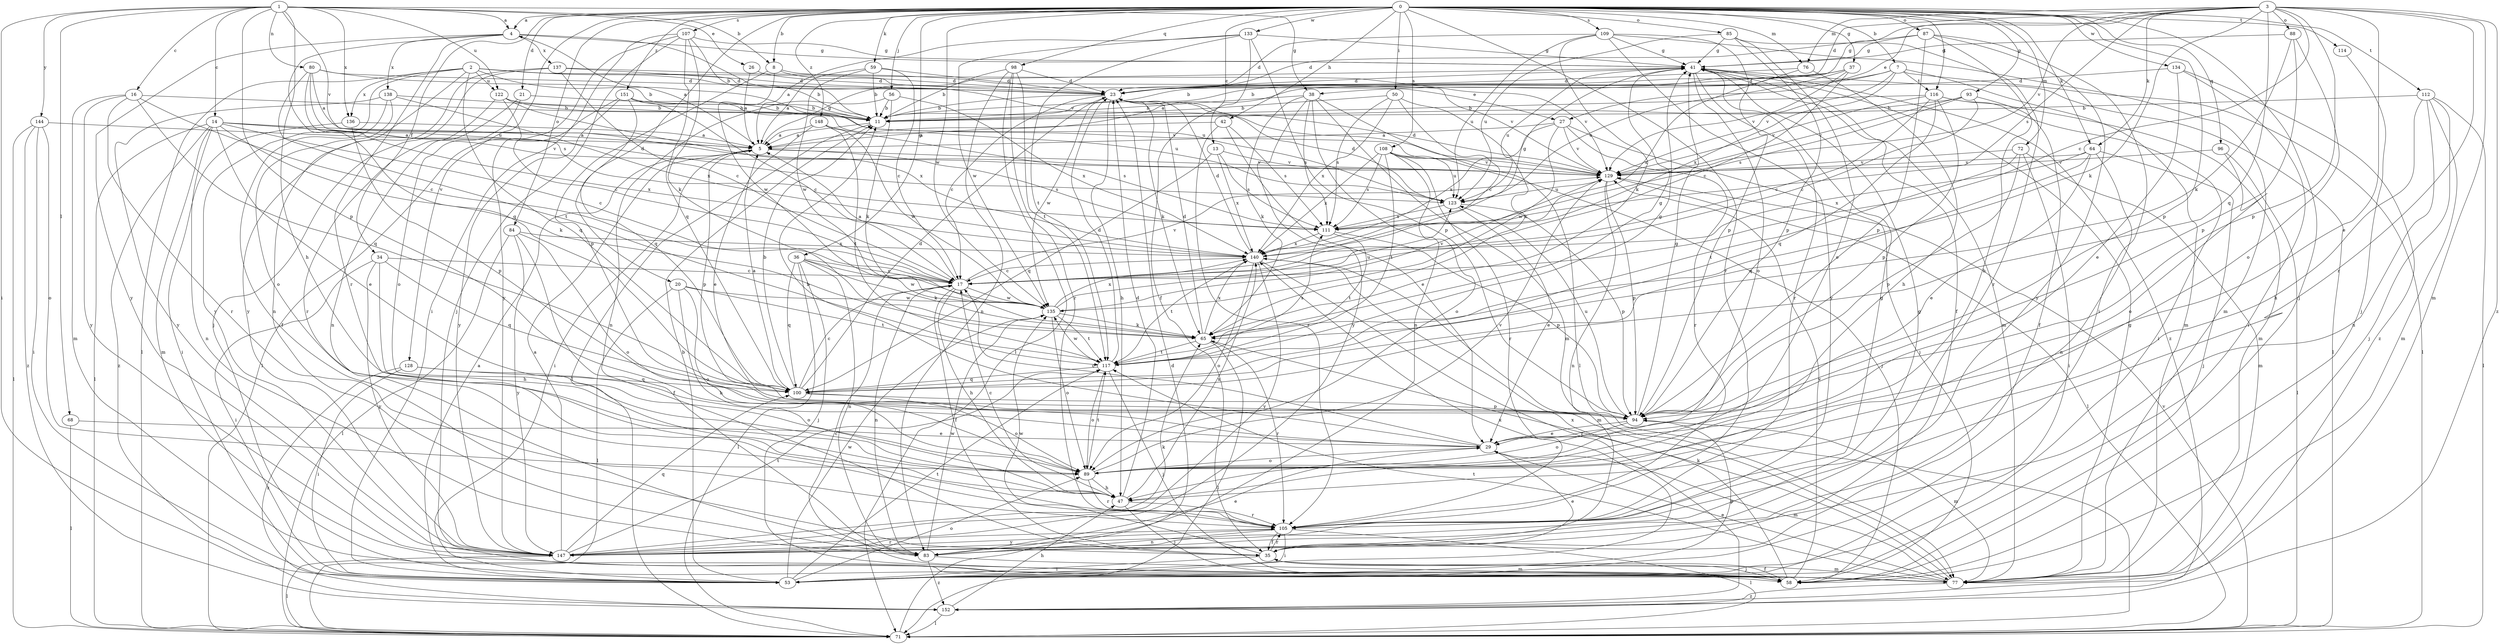 strict digraph  {
0;
1;
2;
3;
4;
5;
7;
8;
11;
13;
14;
16;
17;
20;
21;
23;
26;
27;
29;
34;
35;
36;
37;
38;
41;
42;
47;
50;
53;
56;
58;
59;
64;
65;
68;
71;
72;
76;
77;
80;
83;
84;
85;
87;
88;
89;
93;
94;
96;
98;
100;
105;
107;
108;
109;
111;
112;
114;
116;
117;
122;
123;
128;
129;
133;
134;
135;
136;
137;
138;
140;
144;
147;
148;
151;
152;
0 -> 4  [label=a];
0 -> 7  [label=b];
0 -> 8  [label=b];
0 -> 13  [label=c];
0 -> 20  [label=d];
0 -> 21  [label=d];
0 -> 34  [label=f];
0 -> 36  [label=g];
0 -> 37  [label=g];
0 -> 42  [label=h];
0 -> 50  [label=i];
0 -> 56  [label=j];
0 -> 58  [label=j];
0 -> 59  [label=k];
0 -> 64  [label=k];
0 -> 72  [label=m];
0 -> 76  [label=m];
0 -> 84  [label=o];
0 -> 85  [label=o];
0 -> 87  [label=o];
0 -> 93  [label=p];
0 -> 94  [label=p];
0 -> 96  [label=q];
0 -> 98  [label=q];
0 -> 105  [label=r];
0 -> 107  [label=s];
0 -> 108  [label=s];
0 -> 109  [label=s];
0 -> 112  [label=t];
0 -> 114  [label=t];
0 -> 116  [label=t];
0 -> 128  [label=v];
0 -> 133  [label=w];
0 -> 134  [label=w];
0 -> 135  [label=w];
0 -> 148  [label=z];
0 -> 151  [label=z];
1 -> 4  [label=a];
1 -> 8  [label=b];
1 -> 14  [label=c];
1 -> 16  [label=c];
1 -> 26  [label=e];
1 -> 38  [label=g];
1 -> 47  [label=h];
1 -> 53  [label=i];
1 -> 68  [label=l];
1 -> 80  [label=n];
1 -> 94  [label=p];
1 -> 122  [label=u];
1 -> 129  [label=v];
1 -> 136  [label=x];
1 -> 144  [label=y];
2 -> 11  [label=b];
2 -> 23  [label=d];
2 -> 27  [label=e];
2 -> 71  [label=l];
2 -> 83  [label=n];
2 -> 100  [label=q];
2 -> 122  [label=u];
2 -> 123  [label=u];
2 -> 136  [label=x];
2 -> 147  [label=y];
3 -> 17  [label=c];
3 -> 23  [label=d];
3 -> 27  [label=e];
3 -> 29  [label=e];
3 -> 38  [label=g];
3 -> 64  [label=k];
3 -> 65  [label=k];
3 -> 76  [label=m];
3 -> 77  [label=m];
3 -> 88  [label=o];
3 -> 94  [label=p];
3 -> 100  [label=q];
3 -> 105  [label=r];
3 -> 111  [label=s];
3 -> 129  [label=v];
3 -> 152  [label=z];
4 -> 41  [label=g];
4 -> 100  [label=q];
4 -> 105  [label=r];
4 -> 129  [label=v];
4 -> 137  [label=x];
4 -> 138  [label=x];
4 -> 147  [label=y];
5 -> 4  [label=a];
5 -> 41  [label=g];
5 -> 53  [label=i];
5 -> 94  [label=p];
5 -> 111  [label=s];
5 -> 129  [label=v];
7 -> 5  [label=a];
7 -> 11  [label=b];
7 -> 71  [label=l];
7 -> 77  [label=m];
7 -> 116  [label=t];
7 -> 129  [label=v];
7 -> 140  [label=x];
8 -> 23  [label=d];
8 -> 94  [label=p];
8 -> 129  [label=v];
8 -> 135  [label=w];
11 -> 5  [label=a];
11 -> 71  [label=l];
13 -> 100  [label=q];
13 -> 111  [label=s];
13 -> 129  [label=v];
13 -> 140  [label=x];
14 -> 5  [label=a];
14 -> 17  [label=c];
14 -> 29  [label=e];
14 -> 65  [label=k];
14 -> 71  [label=l];
14 -> 77  [label=m];
14 -> 83  [label=n];
14 -> 129  [label=v];
14 -> 140  [label=x];
14 -> 152  [label=z];
16 -> 11  [label=b];
16 -> 17  [label=c];
16 -> 77  [label=m];
16 -> 100  [label=q];
16 -> 105  [label=r];
16 -> 147  [label=y];
17 -> 5  [label=a];
17 -> 35  [label=f];
17 -> 47  [label=h];
17 -> 83  [label=n];
17 -> 129  [label=v];
17 -> 135  [label=w];
20 -> 47  [label=h];
20 -> 71  [label=l];
20 -> 89  [label=o];
20 -> 117  [label=t];
20 -> 135  [label=w];
21 -> 11  [label=b];
21 -> 83  [label=n];
21 -> 89  [label=o];
23 -> 11  [label=b];
23 -> 17  [label=c];
23 -> 47  [label=h];
23 -> 65  [label=k];
23 -> 135  [label=w];
26 -> 5  [label=a];
26 -> 23  [label=d];
27 -> 5  [label=a];
27 -> 58  [label=j];
27 -> 105  [label=r];
27 -> 129  [label=v];
27 -> 135  [label=w];
27 -> 140  [label=x];
29 -> 11  [label=b];
29 -> 17  [label=c];
29 -> 77  [label=m];
29 -> 89  [label=o];
34 -> 17  [label=c];
34 -> 47  [label=h];
34 -> 53  [label=i];
34 -> 100  [label=q];
34 -> 147  [label=y];
35 -> 29  [label=e];
35 -> 53  [label=i];
35 -> 58  [label=j];
35 -> 77  [label=m];
35 -> 105  [label=r];
35 -> 135  [label=w];
36 -> 17  [label=c];
36 -> 58  [label=j];
36 -> 65  [label=k];
36 -> 71  [label=l];
36 -> 83  [label=n];
36 -> 100  [label=q];
36 -> 135  [label=w];
37 -> 11  [label=b];
37 -> 17  [label=c];
37 -> 23  [label=d];
37 -> 123  [label=u];
37 -> 129  [label=v];
38 -> 11  [label=b];
38 -> 65  [label=k];
38 -> 71  [label=l];
38 -> 77  [label=m];
38 -> 83  [label=n];
38 -> 111  [label=s];
38 -> 147  [label=y];
41 -> 23  [label=d];
41 -> 35  [label=f];
41 -> 71  [label=l];
41 -> 77  [label=m];
41 -> 89  [label=o];
41 -> 105  [label=r];
41 -> 123  [label=u];
41 -> 152  [label=z];
42 -> 5  [label=a];
42 -> 29  [label=e];
42 -> 105  [label=r];
42 -> 111  [label=s];
47 -> 17  [label=c];
47 -> 23  [label=d];
47 -> 58  [label=j];
47 -> 105  [label=r];
47 -> 140  [label=x];
50 -> 11  [label=b];
50 -> 17  [label=c];
50 -> 65  [label=k];
50 -> 111  [label=s];
50 -> 140  [label=x];
53 -> 5  [label=a];
53 -> 11  [label=b];
53 -> 89  [label=o];
53 -> 94  [label=p];
53 -> 117  [label=t];
53 -> 135  [label=w];
53 -> 140  [label=x];
56 -> 11  [label=b];
56 -> 65  [label=k];
56 -> 83  [label=n];
56 -> 140  [label=x];
58 -> 35  [label=f];
58 -> 129  [label=v];
58 -> 140  [label=x];
59 -> 5  [label=a];
59 -> 11  [label=b];
59 -> 17  [label=c];
59 -> 23  [label=d];
59 -> 135  [label=w];
64 -> 29  [label=e];
64 -> 58  [label=j];
64 -> 83  [label=n];
64 -> 100  [label=q];
64 -> 129  [label=v];
64 -> 140  [label=x];
65 -> 23  [label=d];
65 -> 41  [label=g];
65 -> 71  [label=l];
65 -> 105  [label=r];
65 -> 117  [label=t];
65 -> 140  [label=x];
68 -> 29  [label=e];
68 -> 71  [label=l];
71 -> 23  [label=d];
71 -> 129  [label=v];
72 -> 53  [label=i];
72 -> 77  [label=m];
72 -> 94  [label=p];
72 -> 117  [label=t];
72 -> 129  [label=v];
76 -> 23  [label=d];
76 -> 47  [label=h];
76 -> 140  [label=x];
77 -> 17  [label=c];
77 -> 29  [label=e];
77 -> 41  [label=g];
77 -> 65  [label=k];
77 -> 117  [label=t];
77 -> 152  [label=z];
80 -> 5  [label=a];
80 -> 11  [label=b];
80 -> 23  [label=d];
80 -> 111  [label=s];
80 -> 117  [label=t];
80 -> 123  [label=u];
83 -> 29  [label=e];
83 -> 77  [label=m];
83 -> 135  [label=w];
83 -> 152  [label=z];
84 -> 35  [label=f];
84 -> 71  [label=l];
84 -> 89  [label=o];
84 -> 140  [label=x];
84 -> 147  [label=y];
85 -> 41  [label=g];
85 -> 89  [label=o];
85 -> 94  [label=p];
85 -> 105  [label=r];
85 -> 123  [label=u];
87 -> 23  [label=d];
87 -> 41  [label=g];
87 -> 47  [label=h];
87 -> 53  [label=i];
87 -> 94  [label=p];
87 -> 147  [label=y];
88 -> 41  [label=g];
88 -> 65  [label=k];
88 -> 89  [label=o];
88 -> 94  [label=p];
89 -> 47  [label=h];
89 -> 105  [label=r];
89 -> 117  [label=t];
89 -> 129  [label=v];
93 -> 11  [label=b];
93 -> 17  [label=c];
93 -> 35  [label=f];
93 -> 111  [label=s];
93 -> 129  [label=v];
94 -> 29  [label=e];
94 -> 41  [label=g];
94 -> 77  [label=m];
94 -> 89  [label=o];
94 -> 123  [label=u];
96 -> 71  [label=l];
96 -> 89  [label=o];
96 -> 129  [label=v];
98 -> 11  [label=b];
98 -> 23  [label=d];
98 -> 71  [label=l];
98 -> 83  [label=n];
98 -> 105  [label=r];
98 -> 117  [label=t];
100 -> 5  [label=a];
100 -> 11  [label=b];
100 -> 17  [label=c];
100 -> 23  [label=d];
100 -> 89  [label=o];
100 -> 94  [label=p];
105 -> 35  [label=f];
105 -> 41  [label=g];
105 -> 53  [label=i];
105 -> 71  [label=l];
105 -> 83  [label=n];
105 -> 147  [label=y];
107 -> 11  [label=b];
107 -> 41  [label=g];
107 -> 53  [label=i];
107 -> 58  [label=j];
107 -> 65  [label=k];
107 -> 100  [label=q];
107 -> 147  [label=y];
108 -> 58  [label=j];
108 -> 89  [label=o];
108 -> 105  [label=r];
108 -> 111  [label=s];
108 -> 117  [label=t];
108 -> 123  [label=u];
108 -> 129  [label=v];
108 -> 140  [label=x];
109 -> 23  [label=d];
109 -> 41  [label=g];
109 -> 65  [label=k];
109 -> 77  [label=m];
109 -> 94  [label=p];
109 -> 123  [label=u];
109 -> 147  [label=y];
111 -> 41  [label=g];
111 -> 94  [label=p];
111 -> 117  [label=t];
111 -> 140  [label=x];
112 -> 11  [label=b];
112 -> 47  [label=h];
112 -> 58  [label=j];
112 -> 71  [label=l];
112 -> 77  [label=m];
112 -> 83  [label=n];
114 -> 58  [label=j];
116 -> 11  [label=b];
116 -> 17  [label=c];
116 -> 53  [label=i];
116 -> 77  [label=m];
116 -> 94  [label=p];
116 -> 100  [label=q];
116 -> 129  [label=v];
117 -> 23  [label=d];
117 -> 41  [label=g];
117 -> 58  [label=j];
117 -> 89  [label=o];
117 -> 100  [label=q];
117 -> 111  [label=s];
117 -> 135  [label=w];
122 -> 11  [label=b];
122 -> 17  [label=c];
122 -> 105  [label=r];
122 -> 123  [label=u];
122 -> 140  [label=x];
123 -> 23  [label=d];
123 -> 29  [label=e];
123 -> 94  [label=p];
123 -> 111  [label=s];
128 -> 53  [label=i];
128 -> 89  [label=o];
128 -> 100  [label=q];
128 -> 152  [label=z];
129 -> 23  [label=d];
129 -> 71  [label=l];
129 -> 83  [label=n];
129 -> 94  [label=p];
129 -> 123  [label=u];
133 -> 5  [label=a];
133 -> 35  [label=f];
133 -> 41  [label=g];
133 -> 94  [label=p];
133 -> 117  [label=t];
133 -> 135  [label=w];
134 -> 23  [label=d];
134 -> 29  [label=e];
134 -> 53  [label=i];
134 -> 152  [label=z];
135 -> 65  [label=k];
135 -> 89  [label=o];
135 -> 117  [label=t];
135 -> 123  [label=u];
135 -> 129  [label=v];
135 -> 140  [label=x];
136 -> 5  [label=a];
136 -> 53  [label=i];
136 -> 94  [label=p];
137 -> 17  [label=c];
137 -> 23  [label=d];
137 -> 58  [label=j];
137 -> 129  [label=v];
137 -> 147  [label=y];
138 -> 11  [label=b];
138 -> 35  [label=f];
138 -> 89  [label=o];
138 -> 140  [label=x];
138 -> 147  [label=y];
140 -> 17  [label=c];
140 -> 23  [label=d];
140 -> 77  [label=m];
140 -> 89  [label=o];
140 -> 117  [label=t];
140 -> 147  [label=y];
140 -> 152  [label=z];
144 -> 5  [label=a];
144 -> 53  [label=i];
144 -> 71  [label=l];
144 -> 89  [label=o];
144 -> 152  [label=z];
147 -> 5  [label=a];
147 -> 41  [label=g];
147 -> 65  [label=k];
147 -> 71  [label=l];
147 -> 100  [label=q];
147 -> 105  [label=r];
147 -> 117  [label=t];
148 -> 5  [label=a];
148 -> 29  [label=e];
148 -> 111  [label=s];
148 -> 117  [label=t];
148 -> 135  [label=w];
151 -> 11  [label=b];
151 -> 17  [label=c];
151 -> 71  [label=l];
151 -> 100  [label=q];
151 -> 129  [label=v];
151 -> 147  [label=y];
152 -> 47  [label=h];
152 -> 71  [label=l];
}
